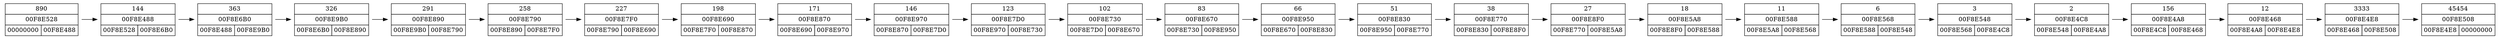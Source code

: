 digraph ge
{ rankdir = LR;
16311592 [shape = none, label = <<TABLE BORDER = "0" CELLBORDER = "1" CELLSPACING = "0" CELLPADDING = "4">                                        <TR>                                        <TD  COLSPAN = "2"> 890 </TD>                                        </TR>                                        <TR>                                        <TD  COLSPAN = "2"> 00F8E528 </TD>                                        </TR>                                        <TR>                                        <TD>00000000</TD>                                        <TD>00F8E488</TD>                                        </TR>                                        </TABLE>>];
16311432 [shape = none, label = <<TABLE BORDER = "0" CELLBORDER = "1" CELLSPACING = "0" CELLPADDING = "4">                                        <TR>                                        <TD  COLSPAN = "2"> 144 </TD>                                        </TR>                                        <TR>                                        <TD  COLSPAN = "2"> 00F8E488 </TD>                                        </TR>                                        <TR>                                        <TD>00F8E528</TD>                                        <TD>00F8E6B0</TD>                                        </TR>                                        </TABLE>>];
16311592 -> 16311432;
16311984 [shape = none, label = <<TABLE BORDER = "0" CELLBORDER = "1" CELLSPACING = "0" CELLPADDING = "4">                                        <TR>                                        <TD  COLSPAN = "2"> 363 </TD>                                        </TR>                                        <TR>                                        <TD  COLSPAN = "2"> 00F8E6B0 </TD>                                        </TR>                                        <TR>                                        <TD>00F8E488</TD>                                        <TD>00F8E9B0</TD>                                        </TR>                                        </TABLE>>];
16311432 -> 16311984;
16312752 [shape = none, label = <<TABLE BORDER = "0" CELLBORDER = "1" CELLSPACING = "0" CELLPADDING = "4">                                        <TR>                                        <TD  COLSPAN = "2"> 326 </TD>                                        </TR>                                        <TR>                                        <TD  COLSPAN = "2"> 00F8E9B0 </TD>                                        </TR>                                        <TR>                                        <TD>00F8E6B0</TD>                                        <TD>00F8E890</TD>                                        </TR>                                        </TABLE>>];
16311984 -> 16312752;
16312464 [shape = none, label = <<TABLE BORDER = "0" CELLBORDER = "1" CELLSPACING = "0" CELLPADDING = "4">                                        <TR>                                        <TD  COLSPAN = "2"> 291 </TD>                                        </TR>                                        <TR>                                        <TD  COLSPAN = "2"> 00F8E890 </TD>                                        </TR>                                        <TR>                                        <TD>00F8E9B0</TD>                                        <TD>00F8E790</TD>                                        </TR>                                        </TABLE>>];
16312752 -> 16312464;
16312208 [shape = none, label = <<TABLE BORDER = "0" CELLBORDER = "1" CELLSPACING = "0" CELLPADDING = "4">                                        <TR>                                        <TD  COLSPAN = "2"> 258 </TD>                                        </TR>                                        <TR>                                        <TD  COLSPAN = "2"> 00F8E790 </TD>                                        </TR>                                        <TR>                                        <TD>00F8E890</TD>                                        <TD>00F8E7F0</TD>                                        </TR>                                        </TABLE>>];
16312464 -> 16312208;
16312304 [shape = none, label = <<TABLE BORDER = "0" CELLBORDER = "1" CELLSPACING = "0" CELLPADDING = "4">                                        <TR>                                        <TD  COLSPAN = "2"> 227 </TD>                                        </TR>                                        <TR>                                        <TD  COLSPAN = "2"> 00F8E7F0 </TD>                                        </TR>                                        <TR>                                        <TD>00F8E790</TD>                                        <TD>00F8E690</TD>                                        </TR>                                        </TABLE>>];
16312208 -> 16312304;
16311952 [shape = none, label = <<TABLE BORDER = "0" CELLBORDER = "1" CELLSPACING = "0" CELLPADDING = "4">                                        <TR>                                        <TD  COLSPAN = "2"> 198 </TD>                                        </TR>                                        <TR>                                        <TD  COLSPAN = "2"> 00F8E690 </TD>                                        </TR>                                        <TR>                                        <TD>00F8E7F0</TD>                                        <TD>00F8E870</TD>                                        </TR>                                        </TABLE>>];
16312304 -> 16311952;
16312432 [shape = none, label = <<TABLE BORDER = "0" CELLBORDER = "1" CELLSPACING = "0" CELLPADDING = "4">                                        <TR>                                        <TD  COLSPAN = "2"> 171 </TD>                                        </TR>                                        <TR>                                        <TD  COLSPAN = "2"> 00F8E870 </TD>                                        </TR>                                        <TR>                                        <TD>00F8E690</TD>                                        <TD>00F8E970</TD>                                        </TR>                                        </TABLE>>];
16311952 -> 16312432;
16312688 [shape = none, label = <<TABLE BORDER = "0" CELLBORDER = "1" CELLSPACING = "0" CELLPADDING = "4">                                        <TR>                                        <TD  COLSPAN = "2"> 146 </TD>                                        </TR>                                        <TR>                                        <TD  COLSPAN = "2"> 00F8E970 </TD>                                        </TR>                                        <TR>                                        <TD>00F8E870</TD>                                        <TD>00F8E7D0</TD>                                        </TR>                                        </TABLE>>];
16312432 -> 16312688;
16312272 [shape = none, label = <<TABLE BORDER = "0" CELLBORDER = "1" CELLSPACING = "0" CELLPADDING = "4">                                        <TR>                                        <TD  COLSPAN = "2"> 123 </TD>                                        </TR>                                        <TR>                                        <TD  COLSPAN = "2"> 00F8E7D0 </TD>                                        </TR>                                        <TR>                                        <TD>00F8E970</TD>                                        <TD>00F8E730</TD>                                        </TR>                                        </TABLE>>];
16312688 -> 16312272;
16312112 [shape = none, label = <<TABLE BORDER = "0" CELLBORDER = "1" CELLSPACING = "0" CELLPADDING = "4">                                        <TR>                                        <TD  COLSPAN = "2"> 102 </TD>                                        </TR>                                        <TR>                                        <TD  COLSPAN = "2"> 00F8E730 </TD>                                        </TR>                                        <TR>                                        <TD>00F8E7D0</TD>                                        <TD>00F8E670</TD>                                        </TR>                                        </TABLE>>];
16312272 -> 16312112;
16311920 [shape = none, label = <<TABLE BORDER = "0" CELLBORDER = "1" CELLSPACING = "0" CELLPADDING = "4">                                        <TR>                                        <TD  COLSPAN = "2"> 83 </TD>                                        </TR>                                        <TR>                                        <TD  COLSPAN = "2"> 00F8E670 </TD>                                        </TR>                                        <TR>                                        <TD>00F8E730</TD>                                        <TD>00F8E950</TD>                                        </TR>                                        </TABLE>>];
16312112 -> 16311920;
16312656 [shape = none, label = <<TABLE BORDER = "0" CELLBORDER = "1" CELLSPACING = "0" CELLPADDING = "4">                                        <TR>                                        <TD  COLSPAN = "2"> 66 </TD>                                        </TR>                                        <TR>                                        <TD  COLSPAN = "2"> 00F8E950 </TD>                                        </TR>                                        <TR>                                        <TD>00F8E670</TD>                                        <TD>00F8E830</TD>                                        </TR>                                        </TABLE>>];
16311920 -> 16312656;
16312368 [shape = none, label = <<TABLE BORDER = "0" CELLBORDER = "1" CELLSPACING = "0" CELLPADDING = "4">                                        <TR>                                        <TD  COLSPAN = "2"> 51 </TD>                                        </TR>                                        <TR>                                        <TD  COLSPAN = "2"> 00F8E830 </TD>                                        </TR>                                        <TR>                                        <TD>00F8E950</TD>                                        <TD>00F8E770</TD>                                        </TR>                                        </TABLE>>];
16312656 -> 16312368;
16312176 [shape = none, label = <<TABLE BORDER = "0" CELLBORDER = "1" CELLSPACING = "0" CELLPADDING = "4">                                        <TR>                                        <TD  COLSPAN = "2"> 38 </TD>                                        </TR>                                        <TR>                                        <TD  COLSPAN = "2"> 00F8E770 </TD>                                        </TR>                                        <TR>                                        <TD>00F8E830</TD>                                        <TD>00F8E8F0</TD>                                        </TR>                                        </TABLE>>];
16312368 -> 16312176;
16312560 [shape = none, label = <<TABLE BORDER = "0" CELLBORDER = "1" CELLSPACING = "0" CELLPADDING = "4">                                        <TR>                                        <TD  COLSPAN = "2"> 27 </TD>                                        </TR>                                        <TR>                                        <TD  COLSPAN = "2"> 00F8E8F0 </TD>                                        </TR>                                        <TR>                                        <TD>00F8E770</TD>                                        <TD>00F8E5A8</TD>                                        </TR>                                        </TABLE>>];
16312176 -> 16312560;
16311720 [shape = none, label = <<TABLE BORDER = "0" CELLBORDER = "1" CELLSPACING = "0" CELLPADDING = "4">                                        <TR>                                        <TD  COLSPAN = "2"> 18 </TD>                                        </TR>                                        <TR>                                        <TD  COLSPAN = "2"> 00F8E5A8 </TD>                                        </TR>                                        <TR>                                        <TD>00F8E8F0</TD>                                        <TD>00F8E588</TD>                                        </TR>                                        </TABLE>>];
16312560 -> 16311720;
16311688 [shape = none, label = <<TABLE BORDER = "0" CELLBORDER = "1" CELLSPACING = "0" CELLPADDING = "4">                                        <TR>                                        <TD  COLSPAN = "2"> 11 </TD>                                        </TR>                                        <TR>                                        <TD  COLSPAN = "2"> 00F8E588 </TD>                                        </TR>                                        <TR>                                        <TD>00F8E5A8</TD>                                        <TD>00F8E568</TD>                                        </TR>                                        </TABLE>>];
16311720 -> 16311688;
16311656 [shape = none, label = <<TABLE BORDER = "0" CELLBORDER = "1" CELLSPACING = "0" CELLPADDING = "4">                                        <TR>                                        <TD  COLSPAN = "2"> 6 </TD>                                        </TR>                                        <TR>                                        <TD  COLSPAN = "2"> 00F8E568 </TD>                                        </TR>                                        <TR>                                        <TD>00F8E588</TD>                                        <TD>00F8E548</TD>                                        </TR>                                        </TABLE>>];
16311688 -> 16311656;
16311624 [shape = none, label = <<TABLE BORDER = "0" CELLBORDER = "1" CELLSPACING = "0" CELLPADDING = "4">                                        <TR>                                        <TD  COLSPAN = "2"> 3 </TD>                                        </TR>                                        <TR>                                        <TD  COLSPAN = "2"> 00F8E548 </TD>                                        </TR>                                        <TR>                                        <TD>00F8E568</TD>                                        <TD>00F8E4C8</TD>                                        </TR>                                        </TABLE>>];
16311656 -> 16311624;
16311496 [shape = none, label = <<TABLE BORDER = "0" CELLBORDER = "1" CELLSPACING = "0" CELLPADDING = "4">                                        <TR>                                        <TD  COLSPAN = "2"> 2 </TD>                                        </TR>                                        <TR>                                        <TD  COLSPAN = "2"> 00F8E4C8 </TD>                                        </TR>                                        <TR>                                        <TD>00F8E548</TD>                                        <TD>00F8E4A8</TD>                                        </TR>                                        </TABLE>>];
16311624 -> 16311496;
16311464 [shape = none, label = <<TABLE BORDER = "0" CELLBORDER = "1" CELLSPACING = "0" CELLPADDING = "4">                                        <TR>                                        <TD  COLSPAN = "2"> 156 </TD>                                        </TR>                                        <TR>                                        <TD  COLSPAN = "2"> 00F8E4A8 </TD>                                        </TR>                                        <TR>                                        <TD>00F8E4C8</TD>                                        <TD>00F8E468</TD>                                        </TR>                                        </TABLE>>];
16311496 -> 16311464;
16311400 [shape = none, label = <<TABLE BORDER = "0" CELLBORDER = "1" CELLSPACING = "0" CELLPADDING = "4">                                        <TR>                                        <TD  COLSPAN = "2"> 12 </TD>                                        </TR>                                        <TR>                                        <TD  COLSPAN = "2"> 00F8E468 </TD>                                        </TR>                                        <TR>                                        <TD>00F8E4A8</TD>                                        <TD>00F8E4E8</TD>                                        </TR>                                        </TABLE>>];
16311464 -> 16311400;
16311528 [shape = none, label = <<TABLE BORDER = "0" CELLBORDER = "1" CELLSPACING = "0" CELLPADDING = "4">                                        <TR>                                        <TD  COLSPAN = "2"> 3333 </TD>                                        </TR>                                        <TR>                                        <TD  COLSPAN = "2"> 00F8E4E8 </TD>                                        </TR>                                        <TR>                                        <TD>00F8E468</TD>                                        <TD>00F8E508</TD>                                        </TR>                                        </TABLE>>];
16311400 -> 16311528;
16311560 [shape = none, label = <<TABLE BORDER = "0" CELLBORDER = "1" CELLSPACING = "0" CELLPADDING = "4">                                        <TR>                                        <TD  COLSPAN = "2"> 45454 </TD>                                        </TR>                                        <TR>                                        <TD  COLSPAN = "2"> 00F8E508 </TD>                                        </TR>                                        <TR>                                        <TD>00F8E4E8</TD>                                        <TD>00000000</TD>                                        </TR>                                        </TABLE>>];
16311528 -> 16311560;
}